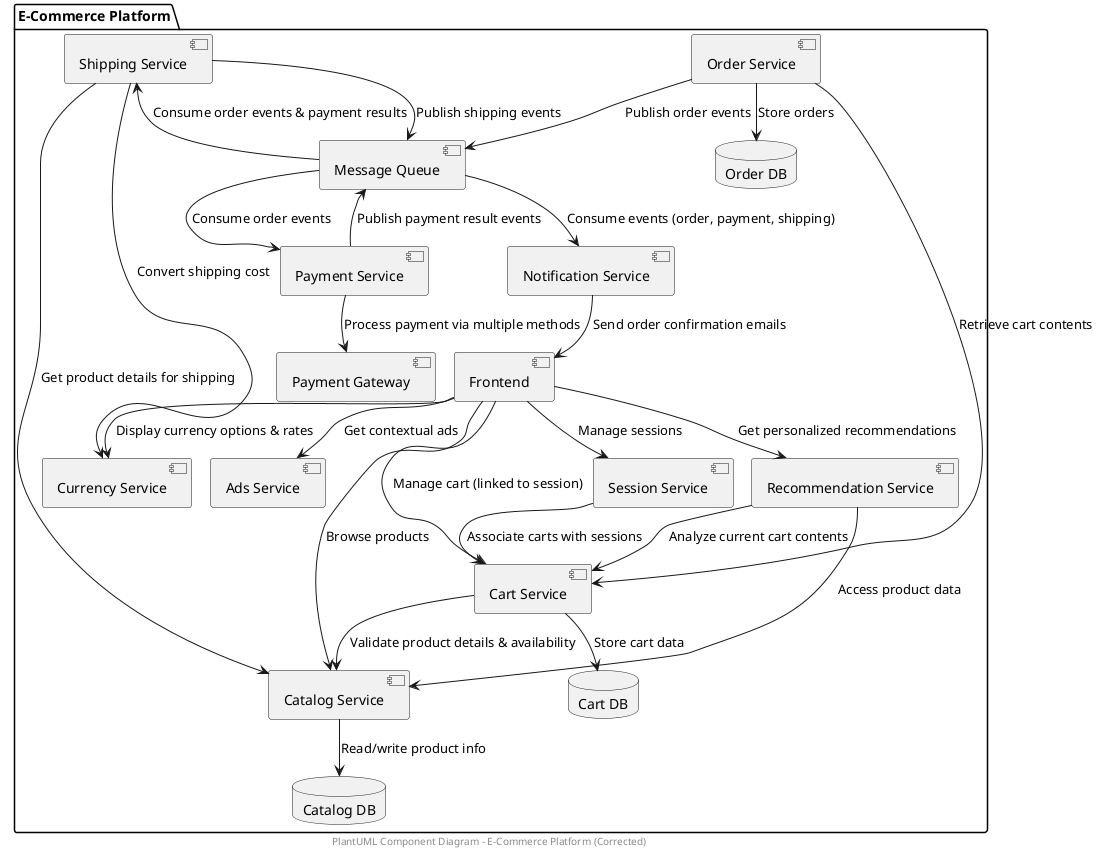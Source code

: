 @startuml
!pragma layout smetana

package "E-Commerce Platform" {

  [Frontend] as Frontend
  [Session Service] as Session
  [Catalog Service] as Catalog
  [Cart Service] as Cart
  [Order Service] as Order
  [Payment Service] as Payment
  [Payment Gateway] as PaymentGateway
  [Shipping Service] as Shipping
  [Currency Service] as Currency
  [Recommendation Service] as Recommendation
  [Ads Service] as Ads
  [Notification Service] as Notification
  [Message Queue] as MQ
  database "Catalog DB" as CatalogDB
  database "Cart DB" as CartDB
  database "Order DB" as OrderDB

  Frontend --> Session : Manage sessions
  Frontend --> Catalog : Browse products
  Frontend --> Cart : Manage cart (linked to session)
  Frontend --> Recommendation : Get personalized recommendations
  Frontend --> Ads : Get contextual ads
  Frontend --> Currency : Display currency options & rates

  Session --> Cart : Associate carts with sessions
  Cart --> Catalog : Validate product details & availability
  Cart --> CartDB : Store cart data

  Catalog --> CatalogDB : Read/write product info
  Order --> Cart : Retrieve cart contents
  Order --> OrderDB : Store orders
  Order --> MQ : Publish order events

  MQ --> Payment : Consume order events
  Payment --> PaymentGateway : Process payment via multiple methods
  Payment --> MQ : Publish payment result events

  MQ --> Shipping : Consume order events & payment results
  Shipping --> Catalog : Get product details for shipping
  Shipping --> Currency : Convert shipping cost
  Shipping --> MQ : Publish shipping events

  MQ --> Notification : Consume events (order, payment, shipping)
  Notification --> Frontend : Send order confirmation emails

  Recommendation --> Cart : Analyze current cart contents
  Recommendation --> Catalog : Access product data

}

center footer PlantUML Component Diagram - E-Commerce Platform (Corrected)

@enduml
